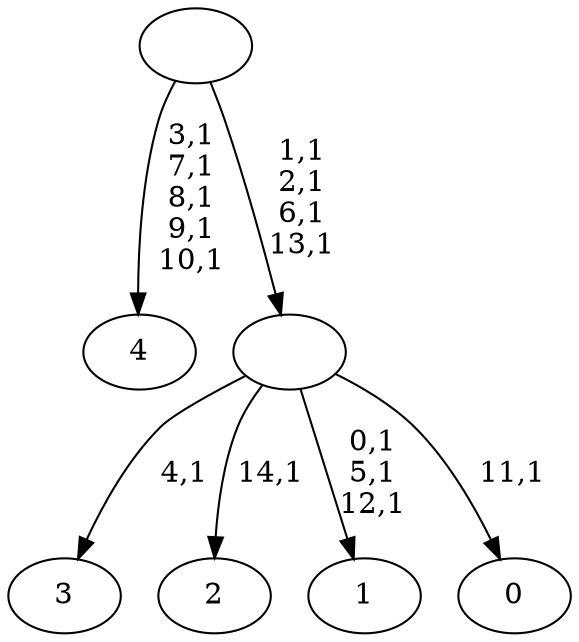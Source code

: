 digraph T {
	20 [label="4"]
	14 [label="3"]
	12 [label="2"]
	10 [label="1"]
	6 [label="0"]
	4 [label=""]
	0 [label=""]
	4 -> 6 [label="11,1"]
	4 -> 10 [label="0,1\n5,1\n12,1"]
	4 -> 12 [label="14,1"]
	4 -> 14 [label="4,1"]
	0 -> 4 [label="1,1\n2,1\n6,1\n13,1"]
	0 -> 20 [label="3,1\n7,1\n8,1\n9,1\n10,1"]
}
